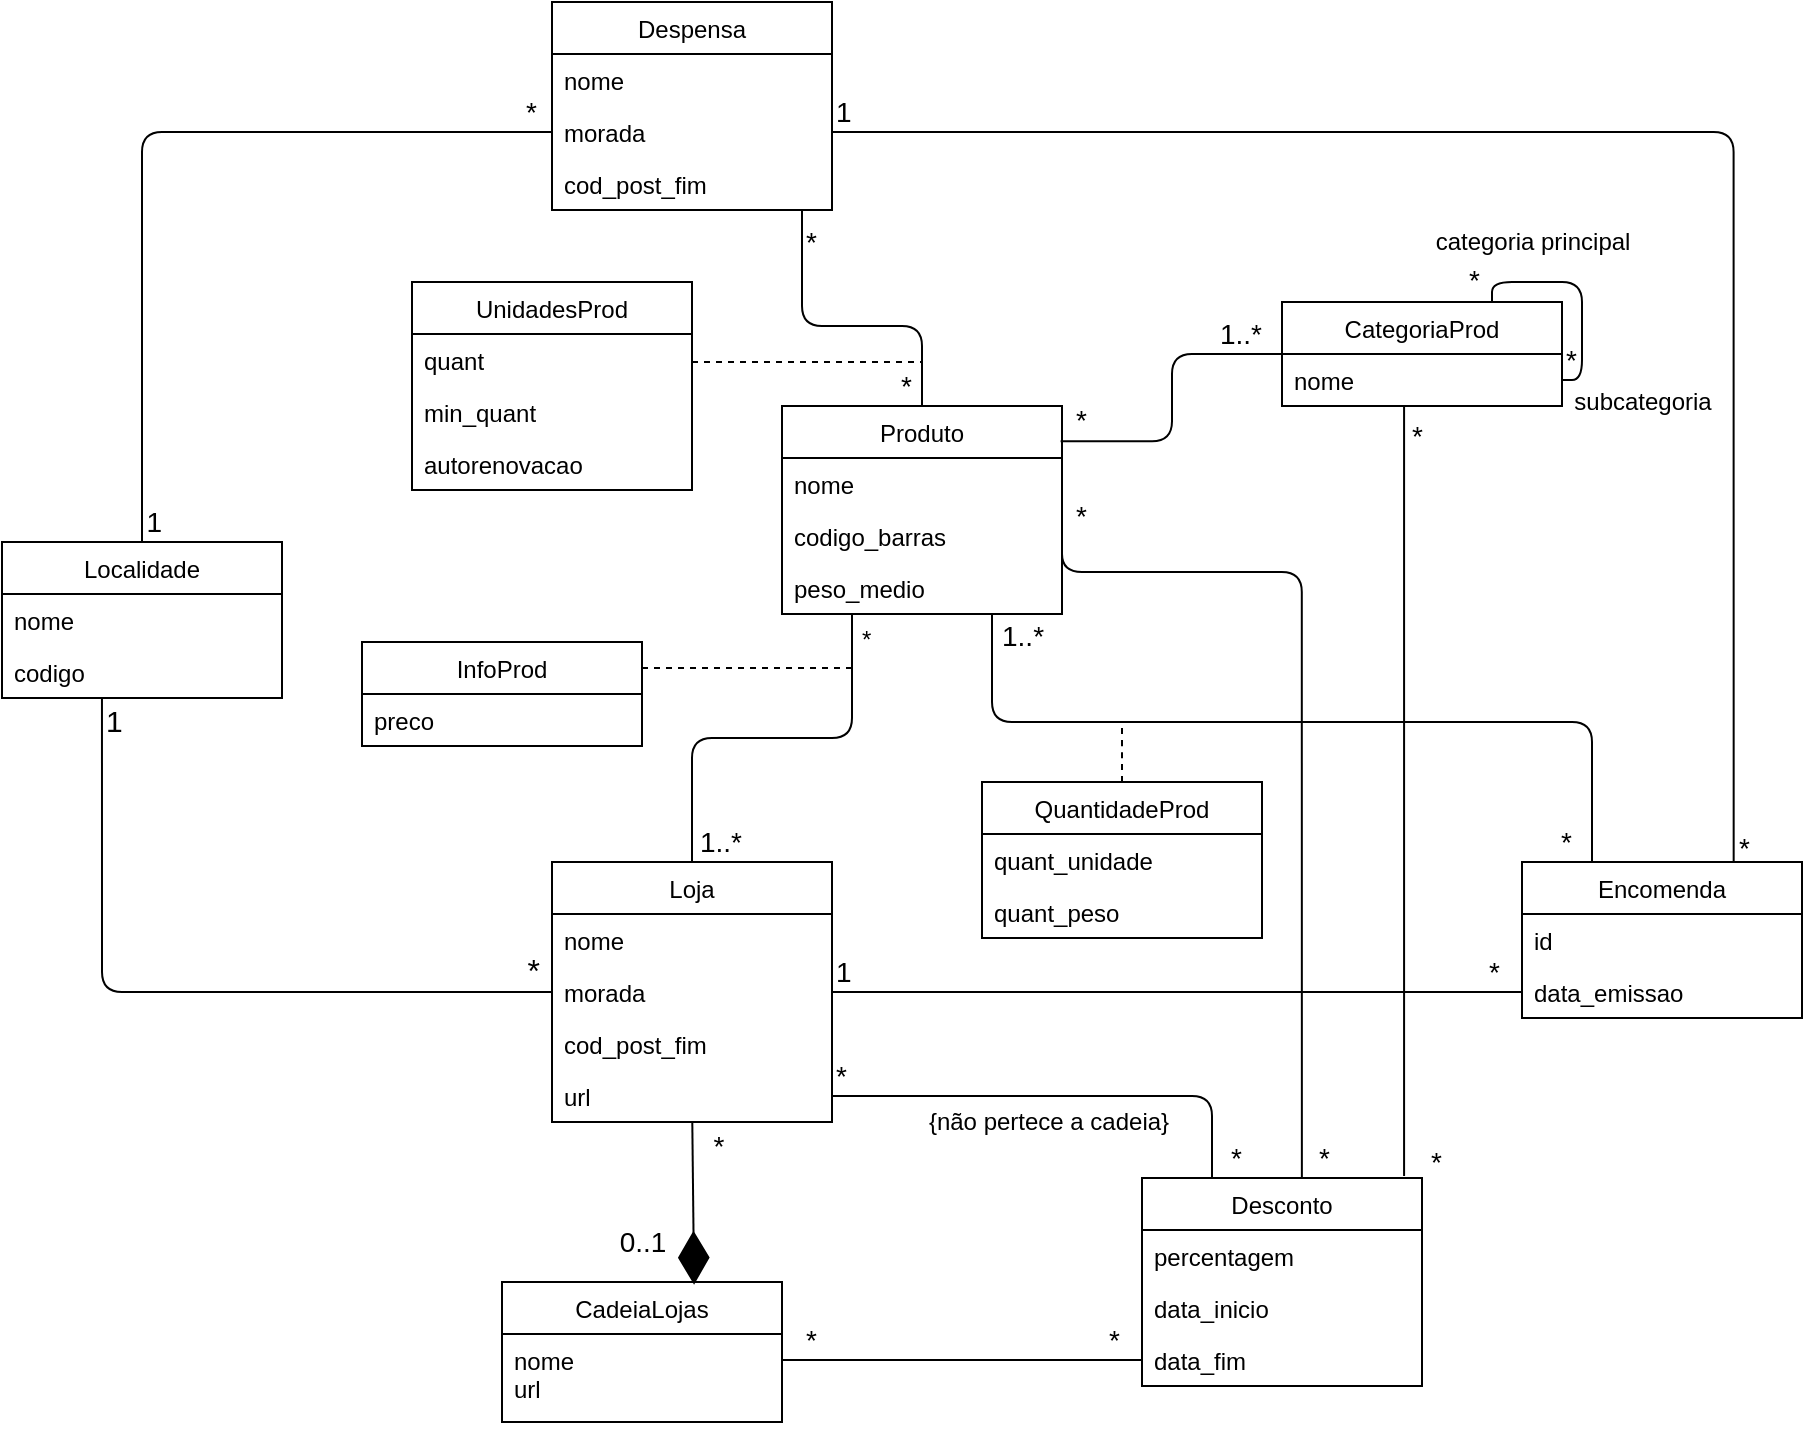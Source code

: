<mxfile version="12.9.6" type="device"><diagram id="NanaHzRunJj8A8PvhGb_" name="Page-1"><mxGraphModel dx="1422" dy="769" grid="1" gridSize="10" guides="1" tooltips="1" connect="1" arrows="1" fold="1" page="1" pageScale="1" pageWidth="850" pageHeight="1100" math="0" shadow="0"><root><mxCell id="0"/><mxCell id="1" parent="0"/><mxCell id="kU6I7T1TQLpMR4Gxgny1-58" value="" style="endArrow=none;html=1;edgeStyle=orthogonalEdgeStyle;entryX=0.5;entryY=0;entryDx=0;entryDy=0;exitX=0;exitY=0.5;exitDx=0;exitDy=0;labelBackgroundColor=none;" parent="1" source="kU6I7T1TQLpMR4Gxgny1-11" target="kU6I7T1TQLpMR4Gxgny1-1" edge="1"><mxGeometry relative="1" as="geometry"><mxPoint x="200" y="120" as="sourcePoint"/><mxPoint x="173" y="210" as="targetPoint"/></mxGeometry></mxCell><mxCell id="kU6I7T1TQLpMR4Gxgny1-59" value="&lt;font style=&quot;font-size: 14px&quot;&gt;*&lt;/font&gt;" style="resizable=0;html=1;align=left;verticalAlign=bottom;labelBackgroundColor=none;fontSize=10;" parent="kU6I7T1TQLpMR4Gxgny1-58" connectable="0" vertex="1"><mxGeometry x="-1" relative="1" as="geometry"><mxPoint x="-15" as="offset"/></mxGeometry></mxCell><mxCell id="kU6I7T1TQLpMR4Gxgny1-60" value="&lt;font style=&quot;font-size: 14px&quot;&gt;1&lt;/font&gt;" style="resizable=0;html=1;align=right;verticalAlign=bottom;labelBackgroundColor=none;fontSize=10;" parent="kU6I7T1TQLpMR4Gxgny1-58" connectable="0" vertex="1"><mxGeometry x="1" relative="1" as="geometry"><mxPoint x="10" as="offset"/></mxGeometry></mxCell><mxCell id="kU6I7T1TQLpMR4Gxgny1-63" value="" style="endArrow=none;html=1;edgeStyle=orthogonalEdgeStyle;entryX=0.5;entryY=0;entryDx=0;entryDy=0;labelBackgroundColor=none;" parent="1" source="kU6I7T1TQLpMR4Gxgny1-13" target="kU6I7T1TQLpMR4Gxgny1-21" edge="1"><mxGeometry relative="1" as="geometry"><mxPoint x="230" y="200" as="sourcePoint"/><mxPoint x="390" y="200" as="targetPoint"/><Array as="points"><mxPoint x="400" y="162"/><mxPoint x="460" y="162"/></Array></mxGeometry></mxCell><mxCell id="kU6I7T1TQLpMR4Gxgny1-64" value="&lt;div style=&quot;font-size: 14px&quot;&gt;&lt;font style=&quot;font-size: 14px&quot;&gt;*&lt;/font&gt;&lt;/div&gt;" style="resizable=0;html=1;align=left;verticalAlign=bottom;labelBackgroundColor=none;fontSize=10;" parent="kU6I7T1TQLpMR4Gxgny1-63" connectable="0" vertex="1"><mxGeometry x="-1" relative="1" as="geometry"><mxPoint y="26" as="offset"/></mxGeometry></mxCell><mxCell id="kU6I7T1TQLpMR4Gxgny1-65" value="&lt;font style=&quot;font-size: 14px&quot;&gt;*&lt;/font&gt;" style="resizable=0;html=1;align=right;verticalAlign=bottom;labelBackgroundColor=none;fontSize=10;" parent="kU6I7T1TQLpMR4Gxgny1-63" connectable="0" vertex="1"><mxGeometry x="1" relative="1" as="geometry"><mxPoint x="-5" as="offset"/></mxGeometry></mxCell><mxCell id="kU6I7T1TQLpMR4Gxgny1-69" value="" style="endArrow=none;html=1;edgeStyle=orthogonalEdgeStyle;exitX=1;exitY=0.5;exitDx=0;exitDy=0;entryX=0.756;entryY=0.004;entryDx=0;entryDy=0;entryPerimeter=0;labelBackgroundColor=none;" parent="1" source="kU6I7T1TQLpMR4Gxgny1-11" target="kU6I7T1TQLpMR4Gxgny1-53" edge="1"><mxGeometry relative="1" as="geometry"><mxPoint x="240" y="240" as="sourcePoint"/><mxPoint x="866" y="428" as="targetPoint"/></mxGeometry></mxCell><mxCell id="kU6I7T1TQLpMR4Gxgny1-70" value="&lt;font style=&quot;font-size: 14px&quot;&gt;1&lt;/font&gt;" style="resizable=0;html=1;align=left;verticalAlign=bottom;labelBackgroundColor=none;fontSize=10;" parent="kU6I7T1TQLpMR4Gxgny1-69" connectable="0" vertex="1"><mxGeometry x="-1" relative="1" as="geometry"/></mxCell><mxCell id="kU6I7T1TQLpMR4Gxgny1-71" value="&lt;font style=&quot;font-size: 14px&quot;&gt;*&lt;/font&gt;" style="resizable=0;html=1;align=right;verticalAlign=bottom;labelBackgroundColor=none;fontSize=10;" parent="kU6I7T1TQLpMR4Gxgny1-69" connectable="0" vertex="1"><mxGeometry x="1" relative="1" as="geometry"><mxPoint x="9" y="3" as="offset"/></mxGeometry></mxCell><mxCell id="kU6I7T1TQLpMR4Gxgny1-73" value="" style="endArrow=none;html=1;edgeStyle=orthogonalEdgeStyle;entryX=0;entryY=0.5;entryDx=0;entryDy=0;exitX=0.995;exitY=0.169;exitDx=0;exitDy=0;exitPerimeter=0;labelBackgroundColor=none;" parent="1" source="kU6I7T1TQLpMR4Gxgny1-21" target="kU6I7T1TQLpMR4Gxgny1-16" edge="1"><mxGeometry relative="1" as="geometry"><mxPoint x="440" y="360" as="sourcePoint"/><mxPoint x="450" y="380" as="targetPoint"/></mxGeometry></mxCell><mxCell id="kU6I7T1TQLpMR4Gxgny1-74" value="&lt;font style=&quot;font-size: 14px&quot;&gt;*&lt;/font&gt;" style="resizable=0;html=1;align=left;verticalAlign=bottom;labelBackgroundColor=none;fontSize=10;" parent="kU6I7T1TQLpMR4Gxgny1-73" connectable="0" vertex="1"><mxGeometry x="-1" relative="1" as="geometry"><mxPoint x="5.7" as="offset"/></mxGeometry></mxCell><mxCell id="kU6I7T1TQLpMR4Gxgny1-75" value="&lt;font style=&quot;font-size: 14px&quot;&gt;1..*&lt;/font&gt;" style="resizable=0;html=1;align=right;verticalAlign=bottom;labelBackgroundColor=none;fontSize=10;" parent="kU6I7T1TQLpMR4Gxgny1-73" connectable="0" vertex="1"><mxGeometry x="1" relative="1" as="geometry"><mxPoint x="-9.97" as="offset"/></mxGeometry></mxCell><mxCell id="kU6I7T1TQLpMR4Gxgny1-76" value="" style="endArrow=none;html=1;edgeStyle=orthogonalEdgeStyle;entryX=0.5;entryY=0;entryDx=0;entryDy=0;labelBackgroundColor=none;exitX=0.25;exitY=1;exitDx=0;exitDy=0;" parent="1" source="kU6I7T1TQLpMR4Gxgny1-21" target="kU6I7T1TQLpMR4Gxgny1-43" edge="1"><mxGeometry relative="1" as="geometry"><mxPoint x="421" y="320" as="sourcePoint"/><mxPoint x="280" y="390" as="targetPoint"/></mxGeometry></mxCell><mxCell id="kU6I7T1TQLpMR4Gxgny1-77" value="&lt;div style=&quot;font-size: 12px;&quot;&gt;&lt;font style=&quot;font-size: 12px;&quot;&gt;*&lt;/font&gt;&lt;/div&gt;" style="resizable=0;html=1;align=left;verticalAlign=bottom;labelBackgroundColor=none;fontSize=12;" parent="kU6I7T1TQLpMR4Gxgny1-76" connectable="0" vertex="1"><mxGeometry x="-1" relative="1" as="geometry"><mxPoint x="2.86" y="21.3" as="offset"/></mxGeometry></mxCell><mxCell id="kU6I7T1TQLpMR4Gxgny1-78" value="&lt;font style=&quot;font-size: 14px&quot;&gt;1..*&lt;/font&gt;" style="resizable=0;html=1;align=right;verticalAlign=bottom;labelBackgroundColor=none;fontSize=10;" parent="kU6I7T1TQLpMR4Gxgny1-76" connectable="0" vertex="1"><mxGeometry x="1" relative="1" as="geometry"><mxPoint x="25" as="offset"/></mxGeometry></mxCell><mxCell id="kU6I7T1TQLpMR4Gxgny1-79" value="" style="endArrow=none;html=1;edgeStyle=orthogonalEdgeStyle;entryX=0.25;entryY=0;entryDx=0;entryDy=0;labelBackgroundColor=none;exitX=0.75;exitY=1;exitDx=0;exitDy=0;" parent="1" source="kU6I7T1TQLpMR4Gxgny1-21" target="kU6I7T1TQLpMR4Gxgny1-53" edge="1"><mxGeometry relative="1" as="geometry"><mxPoint x="470" y="310" as="sourcePoint"/><mxPoint x="590" y="590" as="targetPoint"/><Array as="points"><mxPoint x="495" y="360"/><mxPoint x="795" y="360"/></Array></mxGeometry></mxCell><mxCell id="kU6I7T1TQLpMR4Gxgny1-80" value="&lt;font style=&quot;font-size: 14px&quot;&gt;1..*&lt;/font&gt;" style="resizable=0;html=1;align=left;verticalAlign=bottom;labelBackgroundColor=none;fontSize=10;" parent="kU6I7T1TQLpMR4Gxgny1-79" connectable="0" vertex="1"><mxGeometry x="-1" relative="1" as="geometry"><mxPoint x="2.92" y="21.43" as="offset"/></mxGeometry></mxCell><mxCell id="kU6I7T1TQLpMR4Gxgny1-81" value="&lt;font style=&quot;font-size: 14px&quot;&gt;*&lt;/font&gt;" style="resizable=0;html=1;align=right;verticalAlign=bottom;labelBackgroundColor=none;fontSize=10;" parent="kU6I7T1TQLpMR4Gxgny1-79" connectable="0" vertex="1"><mxGeometry x="1" relative="1" as="geometry"><mxPoint x="-9.83" as="offset"/></mxGeometry></mxCell><mxCell id="kU6I7T1TQLpMR4Gxgny1-85" value="&lt;div&gt;categoria principal&lt;/div&gt;" style="text;html=1;align=center;verticalAlign=middle;resizable=0;points=[];autosize=1;labelBackgroundColor=none;" parent="1" vertex="1"><mxGeometry x="710" y="110" width="110" height="20" as="geometry"/></mxCell><mxCell id="kU6I7T1TQLpMR4Gxgny1-86" value="&lt;div&gt;subcategoria&lt;/div&gt;" style="text;html=1;align=center;verticalAlign=middle;resizable=0;points=[];autosize=1;labelBackgroundColor=none;" parent="1" vertex="1"><mxGeometry x="780" y="190" width="80" height="20" as="geometry"/></mxCell><mxCell id="kU6I7T1TQLpMR4Gxgny1-87" value="" style="endArrow=none;html=1;edgeStyle=orthogonalEdgeStyle;entryX=0;entryY=0.5;entryDx=0;entryDy=0;exitX=0.357;exitY=1.005;exitDx=0;exitDy=0;exitPerimeter=0;labelBackgroundColor=none;" parent="1" source="kU6I7T1TQLpMR4Gxgny1-4" target="kU6I7T1TQLpMR4Gxgny1-45" edge="1"><mxGeometry relative="1" as="geometry"><mxPoint x="10" y="460" as="sourcePoint"/><mxPoint x="170" y="460" as="targetPoint"/></mxGeometry></mxCell><mxCell id="kU6I7T1TQLpMR4Gxgny1-88" value="1" style="resizable=0;html=1;align=left;verticalAlign=bottom;labelBackgroundColor=none;fontSize=15;" parent="kU6I7T1TQLpMR4Gxgny1-87" connectable="0" vertex="1"><mxGeometry x="-1" relative="1" as="geometry"><mxPoint y="21.87" as="offset"/></mxGeometry></mxCell><mxCell id="kU6I7T1TQLpMR4Gxgny1-89" value="*" style="resizable=0;html=1;align=right;verticalAlign=bottom;labelBackgroundColor=none;fontSize=16;" parent="kU6I7T1TQLpMR4Gxgny1-87" connectable="0" vertex="1"><mxGeometry x="1" relative="1" as="geometry"><mxPoint x="-5.13" as="offset"/></mxGeometry></mxCell><mxCell id="kU6I7T1TQLpMR4Gxgny1-92" value="" style="endArrow=diamondThin;endFill=1;endSize=24;html=1;entryX=0.686;entryY=0.019;entryDx=0;entryDy=0;entryPerimeter=0;labelBackgroundColor=none;" parent="1" source="kU6I7T1TQLpMR4Gxgny1-47" target="kU6I7T1TQLpMR4Gxgny1-48" edge="1"><mxGeometry width="160" relative="1" as="geometry"><mxPoint x="300" y="630" as="sourcePoint"/><mxPoint x="460" y="630" as="targetPoint"/></mxGeometry></mxCell><mxCell id="kU6I7T1TQLpMR4Gxgny1-93" value="&lt;font style=&quot;font-size: 14px&quot;&gt;*&lt;/font&gt;" style="text;html=1;align=center;verticalAlign=middle;resizable=0;points=[];labelBackgroundColor=none;" parent="kU6I7T1TQLpMR4Gxgny1-92" vertex="1" connectable="0"><mxGeometry x="-0.777" y="-1" relative="1" as="geometry"><mxPoint x="13.36" y="2.78" as="offset"/></mxGeometry></mxCell><mxCell id="kU6I7T1TQLpMR4Gxgny1-21" value="Produto" style="swimlane;fontStyle=0;childLayout=stackLayout;horizontal=1;startSize=26;fillColor=none;horizontalStack=0;resizeParent=1;resizeParentMax=0;resizeLast=0;collapsible=1;marginBottom=0;labelBackgroundColor=none;" parent="1" vertex="1"><mxGeometry x="390" y="202" width="140" height="104" as="geometry"/></mxCell><mxCell id="kU6I7T1TQLpMR4Gxgny1-22" value="nome" style="text;strokeColor=none;fillColor=none;align=left;verticalAlign=top;spacingLeft=4;spacingRight=4;overflow=hidden;rotatable=0;points=[[0,0.5],[1,0.5]];portConstraint=eastwest;labelBackgroundColor=none;" parent="kU6I7T1TQLpMR4Gxgny1-21" vertex="1"><mxGeometry y="26" width="140" height="26" as="geometry"/></mxCell><mxCell id="kU6I7T1TQLpMR4Gxgny1-23" value="codigo_barras" style="text;strokeColor=none;fillColor=none;align=left;verticalAlign=top;spacingLeft=4;spacingRight=4;overflow=hidden;rotatable=0;points=[[0,0.5],[1,0.5]];portConstraint=eastwest;labelBackgroundColor=none;" parent="kU6I7T1TQLpMR4Gxgny1-21" vertex="1"><mxGeometry y="52" width="140" height="26" as="geometry"/></mxCell><mxCell id="KwdPbb4MOU_tHnK5E8S7-15" value="peso_medio" style="text;strokeColor=none;fillColor=none;align=left;verticalAlign=top;spacingLeft=4;spacingRight=4;overflow=hidden;rotatable=0;points=[[0,0.5],[1,0.5]];portConstraint=eastwest;labelBackgroundColor=none;" vertex="1" parent="kU6I7T1TQLpMR4Gxgny1-21"><mxGeometry y="78" width="140" height="26" as="geometry"/></mxCell><mxCell id="kU6I7T1TQLpMR4Gxgny1-94" value="&lt;font style=&quot;font-size: 14px&quot;&gt;0..1&lt;/font&gt;" style="text;html=1;align=center;verticalAlign=middle;resizable=0;points=[];autosize=1;labelBackgroundColor=none;" parent="1" vertex="1"><mxGeometry x="300" y="610" width="40" height="20" as="geometry"/></mxCell><mxCell id="kU6I7T1TQLpMR4Gxgny1-95" value="" style="endArrow=none;html=1;edgeStyle=orthogonalEdgeStyle;exitX=1;exitY=0.5;exitDx=0;exitDy=0;entryX=0.25;entryY=0;entryDx=0;entryDy=0;labelBackgroundColor=none;" parent="1" source="kU6I7T1TQLpMR4Gxgny1-47" target="kU6I7T1TQLpMR4Gxgny1-25" edge="1"><mxGeometry relative="1" as="geometry"><mxPoint x="520" y="550" as="sourcePoint"/><mxPoint x="680" y="550" as="targetPoint"/></mxGeometry></mxCell><mxCell id="kU6I7T1TQLpMR4Gxgny1-96" value="&lt;font style=&quot;font-size: 14px&quot;&gt;*&lt;/font&gt;" style="resizable=0;html=1;align=left;verticalAlign=bottom;labelBackgroundColor=none;fontSize=10;" parent="kU6I7T1TQLpMR4Gxgny1-95" connectable="0" vertex="1"><mxGeometry x="-1" relative="1" as="geometry"><mxPoint as="offset"/></mxGeometry></mxCell><mxCell id="kU6I7T1TQLpMR4Gxgny1-97" value="&lt;font style=&quot;font-size: 14px&quot;&gt;*&lt;/font&gt;" style="resizable=0;html=1;align=right;verticalAlign=bottom;labelBackgroundColor=none;fontSize=10;" parent="kU6I7T1TQLpMR4Gxgny1-95" connectable="0" vertex="1"><mxGeometry x="1" relative="1" as="geometry"><mxPoint x="15" as="offset"/></mxGeometry></mxCell><mxCell id="kU6I7T1TQLpMR4Gxgny1-98" value="" style="endArrow=none;html=1;edgeStyle=orthogonalEdgeStyle;exitX=1;exitY=0.5;exitDx=0;exitDy=0;entryX=0;entryY=0.5;entryDx=0;entryDy=0;labelBackgroundColor=none;" parent="1" source="kU6I7T1TQLpMR4Gxgny1-45" target="kU6I7T1TQLpMR4Gxgny1-55" edge="1"><mxGeometry relative="1" as="geometry"><mxPoint x="480" y="530" as="sourcePoint"/><mxPoint x="640" y="530" as="targetPoint"/></mxGeometry></mxCell><mxCell id="kU6I7T1TQLpMR4Gxgny1-99" value="&lt;font style=&quot;font-size: 14px&quot;&gt;1&lt;/font&gt;" style="resizable=0;html=1;align=left;verticalAlign=bottom;labelBackgroundColor=none;fontSize=10;" parent="kU6I7T1TQLpMR4Gxgny1-98" connectable="0" vertex="1"><mxGeometry x="-1" relative="1" as="geometry"/></mxCell><mxCell id="kU6I7T1TQLpMR4Gxgny1-100" value="&lt;font style=&quot;font-size: 14px&quot;&gt;*&lt;/font&gt;" style="resizable=0;html=1;align=right;verticalAlign=bottom;labelBackgroundColor=none;fontSize=10;" parent="kU6I7T1TQLpMR4Gxgny1-98" connectable="0" vertex="1"><mxGeometry x="1" relative="1" as="geometry"><mxPoint x="-10.14" as="offset"/></mxGeometry></mxCell><mxCell id="kU6I7T1TQLpMR4Gxgny1-102" value="{não pertece a cadeia}" style="text;html=1;align=center;verticalAlign=middle;resizable=0;points=[];autosize=1;labelBackgroundColor=none;" parent="1" vertex="1"><mxGeometry x="453" y="550" width="140" height="20" as="geometry"/></mxCell><mxCell id="kU6I7T1TQLpMR4Gxgny1-103" value="" style="endArrow=none;html=1;edgeStyle=orthogonalEdgeStyle;entryX=0;entryY=0.5;entryDx=0;entryDy=0;labelBackgroundColor=none;" parent="1" target="kU6I7T1TQLpMR4Gxgny1-28" edge="1"><mxGeometry relative="1" as="geometry"><mxPoint x="390" y="679" as="sourcePoint"/><mxPoint x="480" y="670" as="targetPoint"/><Array as="points"><mxPoint x="390" y="679"/></Array></mxGeometry></mxCell><mxCell id="kU6I7T1TQLpMR4Gxgny1-104" value="&lt;font style=&quot;font-size: 14px&quot;&gt;*&lt;/font&gt;" style="resizable=0;html=1;align=left;verticalAlign=bottom;labelBackgroundColor=none;fontSize=10;" parent="kU6I7T1TQLpMR4Gxgny1-103" connectable="0" vertex="1"><mxGeometry x="-1" relative="1" as="geometry"><mxPoint x="10" as="offset"/></mxGeometry></mxCell><mxCell id="kU6I7T1TQLpMR4Gxgny1-105" value="&lt;font style=&quot;font-size: 14px&quot;&gt;*&lt;/font&gt;" style="resizable=0;html=1;align=right;verticalAlign=bottom;labelBackgroundColor=none;fontSize=10;" parent="kU6I7T1TQLpMR4Gxgny1-103" connectable="0" vertex="1"><mxGeometry x="1" relative="1" as="geometry"><mxPoint x="-10.29" as="offset"/></mxGeometry></mxCell><mxCell id="kU6I7T1TQLpMR4Gxgny1-106" value="" style="endArrow=none;html=1;edgeStyle=orthogonalEdgeStyle;exitX=1;exitY=0.5;exitDx=0;exitDy=0;entryX=0.571;entryY=0;entryDx=0;entryDy=0;entryPerimeter=0;labelBackgroundColor=none;" parent="1" source="kU6I7T1TQLpMR4Gxgny1-23" target="kU6I7T1TQLpMR4Gxgny1-25" edge="1"><mxGeometry relative="1" as="geometry"><mxPoint x="540" y="430" as="sourcePoint"/><mxPoint x="700" y="430" as="targetPoint"/><Array as="points"><mxPoint x="650" y="285"/></Array></mxGeometry></mxCell><mxCell id="kU6I7T1TQLpMR4Gxgny1-107" value="&lt;font style=&quot;font-size: 14px&quot;&gt;*&lt;/font&gt;" style="resizable=0;html=1;align=left;verticalAlign=bottom;labelBackgroundColor=none;fontSize=10;" parent="kU6I7T1TQLpMR4Gxgny1-106" connectable="0" vertex="1"><mxGeometry x="-1" relative="1" as="geometry"><mxPoint x="5" as="offset"/></mxGeometry></mxCell><mxCell id="kU6I7T1TQLpMR4Gxgny1-108" value="&lt;font style=&quot;font-size: 14px&quot;&gt;*&lt;/font&gt;" style="resizable=0;html=1;align=right;verticalAlign=bottom;labelBackgroundColor=none;fontSize=10;" parent="kU6I7T1TQLpMR4Gxgny1-106" connectable="0" vertex="1"><mxGeometry x="1" relative="1" as="geometry"><mxPoint x="15" as="offset"/></mxGeometry></mxCell><mxCell id="kU6I7T1TQLpMR4Gxgny1-109" value="" style="endArrow=none;html=1;edgeStyle=orthogonalEdgeStyle;entryX=0.936;entryY=-0.01;entryDx=0;entryDy=0;entryPerimeter=0;exitX=0.436;exitY=0.984;exitDx=0;exitDy=0;exitPerimeter=0;labelBackgroundColor=none;" parent="1" source="kU6I7T1TQLpMR4Gxgny1-17" target="kU6I7T1TQLpMR4Gxgny1-25" edge="1"><mxGeometry relative="1" as="geometry"><mxPoint x="680" y="230" as="sourcePoint"/><mxPoint x="710" y="540" as="targetPoint"/><Array as="points"/></mxGeometry></mxCell><mxCell id="kU6I7T1TQLpMR4Gxgny1-110" value="&lt;font style=&quot;font-size: 14px&quot;&gt;*&lt;/font&gt;" style="resizable=0;html=1;align=left;verticalAlign=bottom;labelBackgroundColor=none;fontSize=10;" parent="kU6I7T1TQLpMR4Gxgny1-109" connectable="0" vertex="1"><mxGeometry x="-1" relative="1" as="geometry"><mxPoint x="2" y="25.49" as="offset"/></mxGeometry></mxCell><mxCell id="kU6I7T1TQLpMR4Gxgny1-111" value="&lt;font style=&quot;font-size: 14px&quot;&gt;*&lt;/font&gt;" style="resizable=0;html=1;align=right;verticalAlign=bottom;labelBackgroundColor=none;fontSize=10;" parent="kU6I7T1TQLpMR4Gxgny1-109" connectable="0" vertex="1"><mxGeometry x="1" relative="1" as="geometry"><mxPoint x="18.96" y="3.1" as="offset"/></mxGeometry></mxCell><mxCell id="kU6I7T1TQLpMR4Gxgny1-114" value="" style="endArrow=none;html=1;edgeStyle=orthogonalEdgeStyle;strokeColor=#000000;dashed=1;labelBackgroundColor=none;" parent="1" source="kU6I7T1TQLpMR4Gxgny1-35" edge="1"><mxGeometry relative="1" as="geometry"><mxPoint x="300" y="180" as="sourcePoint"/><mxPoint x="460" y="180" as="targetPoint"/><Array as="points"><mxPoint x="370" y="180"/><mxPoint x="370" y="180"/></Array></mxGeometry></mxCell><mxCell id="kU6I7T1TQLpMR4Gxgny1-115" value="" style="resizable=0;html=1;align=left;verticalAlign=bottom;labelBackgroundColor=none;fontSize=10;" parent="kU6I7T1TQLpMR4Gxgny1-114" connectable="0" vertex="1"><mxGeometry x="-1" relative="1" as="geometry"/></mxCell><mxCell id="kU6I7T1TQLpMR4Gxgny1-116" value="" style="resizable=0;html=1;align=right;verticalAlign=bottom;labelBackgroundColor=none;fontSize=10;" parent="kU6I7T1TQLpMR4Gxgny1-114" connectable="0" vertex="1"><mxGeometry x="1" relative="1" as="geometry"/></mxCell><mxCell id="kU6I7T1TQLpMR4Gxgny1-120" value="" style="endArrow=none;html=1;edgeStyle=orthogonalEdgeStyle;dashed=1;strokeColor=#000000;exitX=0.5;exitY=0;exitDx=0;exitDy=0;labelBackgroundColor=none;" parent="1" source="KwdPbb4MOU_tHnK5E8S7-11" edge="1"><mxGeometry relative="1" as="geometry"><mxPoint x="430" y="350" as="sourcePoint"/><mxPoint x="560" y="360" as="targetPoint"/></mxGeometry></mxCell><mxCell id="kU6I7T1TQLpMR4Gxgny1-121" value="" style="resizable=0;html=1;align=left;verticalAlign=bottom;labelBackgroundColor=none;fontSize=10;" parent="kU6I7T1TQLpMR4Gxgny1-120" connectable="0" vertex="1"><mxGeometry x="-1" relative="1" as="geometry"/></mxCell><mxCell id="kU6I7T1TQLpMR4Gxgny1-122" value="" style="resizable=0;html=1;align=right;verticalAlign=bottom;labelBackgroundColor=none;fontSize=10;" parent="kU6I7T1TQLpMR4Gxgny1-120" connectable="0" vertex="1"><mxGeometry x="1" relative="1" as="geometry"/></mxCell><mxCell id="kU6I7T1TQLpMR4Gxgny1-9" value="Despensa" style="swimlane;fontStyle=0;childLayout=stackLayout;horizontal=1;startSize=26;fillColor=none;horizontalStack=0;resizeParent=1;resizeParentMax=0;resizeLast=0;collapsible=1;marginBottom=0;labelBackgroundColor=none;" parent="1" vertex="1"><mxGeometry x="275" width="140" height="104" as="geometry"/></mxCell><mxCell id="kU6I7T1TQLpMR4Gxgny1-10" value="nome" style="text;strokeColor=none;fillColor=none;align=left;verticalAlign=top;spacingLeft=4;spacingRight=4;overflow=hidden;rotatable=0;points=[[0,0.5],[1,0.5]];portConstraint=eastwest;labelBackgroundColor=none;" parent="kU6I7T1TQLpMR4Gxgny1-9" vertex="1"><mxGeometry y="26" width="140" height="26" as="geometry"/></mxCell><mxCell id="kU6I7T1TQLpMR4Gxgny1-11" value="morada" style="text;strokeColor=none;fillColor=none;align=left;verticalAlign=top;spacingLeft=4;spacingRight=4;overflow=hidden;rotatable=0;points=[[0,0.5],[1,0.5]];portConstraint=eastwest;labelBackgroundColor=none;" parent="kU6I7T1TQLpMR4Gxgny1-9" vertex="1"><mxGeometry y="52" width="140" height="26" as="geometry"/></mxCell><mxCell id="kU6I7T1TQLpMR4Gxgny1-13" value="cod_post_fim" style="text;strokeColor=none;fillColor=none;align=left;verticalAlign=top;spacingLeft=4;spacingRight=4;overflow=hidden;rotatable=0;points=[[0,0.5],[1,0.5]];portConstraint=eastwest;labelBackgroundColor=none;" parent="kU6I7T1TQLpMR4Gxgny1-9" vertex="1"><mxGeometry y="78" width="140" height="26" as="geometry"/></mxCell><mxCell id="kU6I7T1TQLpMR4Gxgny1-43" value="Loja" style="swimlane;fontStyle=0;childLayout=stackLayout;horizontal=1;startSize=26;fillColor=none;horizontalStack=0;resizeParent=1;resizeParentMax=0;resizeLast=0;collapsible=1;marginBottom=0;labelBackgroundColor=none;" parent="1" vertex="1"><mxGeometry x="275" y="430" width="140" height="130" as="geometry"/></mxCell><mxCell id="kU6I7T1TQLpMR4Gxgny1-44" value="nome" style="text;strokeColor=none;fillColor=none;align=left;verticalAlign=top;spacingLeft=4;spacingRight=4;overflow=hidden;rotatable=0;points=[[0,0.5],[1,0.5]];portConstraint=eastwest;labelBackgroundColor=none;" parent="kU6I7T1TQLpMR4Gxgny1-43" vertex="1"><mxGeometry y="26" width="140" height="26" as="geometry"/></mxCell><mxCell id="kU6I7T1TQLpMR4Gxgny1-45" value="morada" style="text;strokeColor=none;fillColor=none;align=left;verticalAlign=top;spacingLeft=4;spacingRight=4;overflow=hidden;rotatable=0;points=[[0,0.5],[1,0.5]];portConstraint=eastwest;labelBackgroundColor=none;" parent="kU6I7T1TQLpMR4Gxgny1-43" vertex="1"><mxGeometry y="52" width="140" height="26" as="geometry"/></mxCell><mxCell id="kU6I7T1TQLpMR4Gxgny1-46" value="cod_post_fim" style="text;strokeColor=none;fillColor=none;align=left;verticalAlign=top;spacingLeft=4;spacingRight=4;overflow=hidden;rotatable=0;points=[[0,0.5],[1,0.5]];portConstraint=eastwest;labelBackgroundColor=none;" parent="kU6I7T1TQLpMR4Gxgny1-43" vertex="1"><mxGeometry y="78" width="140" height="26" as="geometry"/></mxCell><mxCell id="kU6I7T1TQLpMR4Gxgny1-47" value="url" style="text;strokeColor=none;fillColor=none;align=left;verticalAlign=top;spacingLeft=4;spacingRight=4;overflow=hidden;rotatable=0;points=[[0,0.5],[1,0.5]];portConstraint=eastwest;labelBackgroundColor=none;" parent="kU6I7T1TQLpMR4Gxgny1-43" vertex="1"><mxGeometry y="104" width="140" height="26" as="geometry"/></mxCell><mxCell id="KwdPbb4MOU_tHnK5E8S7-11" value="QuantidadeProd" style="swimlane;fontStyle=0;childLayout=stackLayout;horizontal=1;startSize=26;fillColor=none;horizontalStack=0;resizeParent=1;resizeParentMax=0;resizeLast=0;collapsible=1;marginBottom=0;labelBackgroundColor=none;" vertex="1" parent="1"><mxGeometry x="490" y="390" width="140" height="78" as="geometry"/></mxCell><mxCell id="KwdPbb4MOU_tHnK5E8S7-12" value="quant_unidade" style="text;strokeColor=none;fillColor=none;align=left;verticalAlign=top;spacingLeft=4;spacingRight=4;overflow=hidden;rotatable=0;points=[[0,0.5],[1,0.5]];portConstraint=eastwest;labelBackgroundColor=none;" vertex="1" parent="KwdPbb4MOU_tHnK5E8S7-11"><mxGeometry y="26" width="140" height="26" as="geometry"/></mxCell><mxCell id="KwdPbb4MOU_tHnK5E8S7-13" value="quant_peso" style="text;strokeColor=none;fillColor=none;align=left;verticalAlign=top;spacingLeft=4;spacingRight=4;overflow=hidden;rotatable=0;points=[[0,0.5],[1,0.5]];portConstraint=eastwest;labelBackgroundColor=none;" vertex="1" parent="KwdPbb4MOU_tHnK5E8S7-11"><mxGeometry y="52" width="140" height="26" as="geometry"/></mxCell><mxCell id="kU6I7T1TQLpMR4Gxgny1-48" value="CadeiaLojas" style="swimlane;fontStyle=0;childLayout=stackLayout;horizontal=1;startSize=26;fillColor=none;horizontalStack=0;resizeParent=1;resizeParentMax=0;resizeLast=0;collapsible=1;marginBottom=0;labelBackgroundColor=none;" parent="1" vertex="1"><mxGeometry x="250" y="640" width="140" height="70" as="geometry"/></mxCell><mxCell id="kU6I7T1TQLpMR4Gxgny1-49" value="nome&#xA;url&#xA;" style="text;strokeColor=none;fillColor=none;align=left;verticalAlign=top;spacingLeft=4;spacingRight=4;overflow=hidden;rotatable=0;points=[[0,0.5],[1,0.5]];portConstraint=eastwest;labelBackgroundColor=none;" parent="kU6I7T1TQLpMR4Gxgny1-48" vertex="1"><mxGeometry y="26" width="140" height="44" as="geometry"/></mxCell><mxCell id="kU6I7T1TQLpMR4Gxgny1-25" value="Desconto" style="swimlane;fontStyle=0;childLayout=stackLayout;horizontal=1;startSize=26;fillColor=none;horizontalStack=0;resizeParent=1;resizeParentMax=0;resizeLast=0;collapsible=1;marginBottom=0;labelBackgroundColor=none;" parent="1" vertex="1"><mxGeometry x="570" y="588" width="140" height="104" as="geometry"/></mxCell><mxCell id="kU6I7T1TQLpMR4Gxgny1-26" value="percentagem" style="text;strokeColor=none;fillColor=none;align=left;verticalAlign=top;spacingLeft=4;spacingRight=4;overflow=hidden;rotatable=0;points=[[0,0.5],[1,0.5]];portConstraint=eastwest;labelBackgroundColor=none;" parent="kU6I7T1TQLpMR4Gxgny1-25" vertex="1"><mxGeometry y="26" width="140" height="26" as="geometry"/></mxCell><mxCell id="kU6I7T1TQLpMR4Gxgny1-27" value="data_inicio" style="text;strokeColor=none;fillColor=none;align=left;verticalAlign=top;spacingLeft=4;spacingRight=4;overflow=hidden;rotatable=0;points=[[0,0.5],[1,0.5]];portConstraint=eastwest;labelBackgroundColor=none;" parent="kU6I7T1TQLpMR4Gxgny1-25" vertex="1"><mxGeometry y="52" width="140" height="26" as="geometry"/></mxCell><mxCell id="kU6I7T1TQLpMR4Gxgny1-28" value="data_fim" style="text;strokeColor=none;fillColor=none;align=left;verticalAlign=top;spacingLeft=4;spacingRight=4;overflow=hidden;rotatable=0;points=[[0,0.5],[1,0.5]];portConstraint=eastwest;labelBackgroundColor=none;" parent="kU6I7T1TQLpMR4Gxgny1-25" vertex="1"><mxGeometry y="78" width="140" height="26" as="geometry"/></mxCell><mxCell id="kU6I7T1TQLpMR4Gxgny1-53" value="Encomenda" style="swimlane;fontStyle=0;childLayout=stackLayout;horizontal=1;startSize=26;fillColor=none;horizontalStack=0;resizeParent=1;resizeParentMax=0;resizeLast=0;collapsible=1;marginBottom=0;labelBackgroundColor=none;" parent="1" vertex="1"><mxGeometry x="760" y="430" width="140" height="78" as="geometry"/></mxCell><mxCell id="kU6I7T1TQLpMR4Gxgny1-54" value="id" style="text;strokeColor=none;fillColor=none;align=left;verticalAlign=top;spacingLeft=4;spacingRight=4;overflow=hidden;rotatable=0;points=[[0,0.5],[1,0.5]];portConstraint=eastwest;labelBackgroundColor=none;" parent="kU6I7T1TQLpMR4Gxgny1-53" vertex="1"><mxGeometry y="26" width="140" height="26" as="geometry"/></mxCell><mxCell id="kU6I7T1TQLpMR4Gxgny1-55" value="data_emissao" style="text;strokeColor=none;fillColor=none;align=left;verticalAlign=top;spacingLeft=4;spacingRight=4;overflow=hidden;rotatable=0;points=[[0,0.5],[1,0.5]];portConstraint=eastwest;labelBackgroundColor=none;" parent="kU6I7T1TQLpMR4Gxgny1-53" vertex="1"><mxGeometry y="52" width="140" height="26" as="geometry"/></mxCell><mxCell id="kU6I7T1TQLpMR4Gxgny1-16" value="CategoriaProd" style="swimlane;fontStyle=0;childLayout=stackLayout;horizontal=1;startSize=26;fillColor=none;horizontalStack=0;resizeParent=1;resizeParentMax=0;resizeLast=0;collapsible=1;marginBottom=0;labelBackgroundColor=none;" parent="1" vertex="1"><mxGeometry x="640" y="150" width="140" height="52" as="geometry"/></mxCell><mxCell id="kU6I7T1TQLpMR4Gxgny1-17" value="nome" style="text;strokeColor=none;fillColor=none;align=left;verticalAlign=top;spacingLeft=4;spacingRight=4;overflow=hidden;rotatable=0;points=[[0,0.5],[1,0.5]];portConstraint=eastwest;labelBackgroundColor=none;" parent="kU6I7T1TQLpMR4Gxgny1-16" vertex="1"><mxGeometry y="26" width="140" height="26" as="geometry"/></mxCell><mxCell id="kU6I7T1TQLpMR4Gxgny1-82" value="" style="endArrow=none;html=1;edgeStyle=orthogonalEdgeStyle;exitX=1;exitY=0.5;exitDx=0;exitDy=0;entryX=0.75;entryY=0;entryDx=0;entryDy=0;labelBackgroundColor=none;" parent="kU6I7T1TQLpMR4Gxgny1-16" source="kU6I7T1TQLpMR4Gxgny1-17" target="kU6I7T1TQLpMR4Gxgny1-16" edge="1"><mxGeometry relative="1" as="geometry"><mxPoint x="50" y="117" as="sourcePoint"/><mxPoint x="180" y="117" as="targetPoint"/></mxGeometry></mxCell><mxCell id="kU6I7T1TQLpMR4Gxgny1-83" value="&lt;font style=&quot;font-size: 14px&quot;&gt;*&lt;/font&gt;" style="resizable=0;html=1;align=left;verticalAlign=bottom;labelBackgroundColor=none;fontSize=10;" parent="kU6I7T1TQLpMR4Gxgny1-82" connectable="0" vertex="1"><mxGeometry x="-1" relative="1" as="geometry"/></mxCell><mxCell id="kU6I7T1TQLpMR4Gxgny1-84" value="&lt;font style=&quot;font-size: 14px&quot;&gt;*&lt;/font&gt;" style="resizable=0;html=1;align=right;verticalAlign=bottom;labelBackgroundColor=none;fontSize=10;" parent="kU6I7T1TQLpMR4Gxgny1-82" connectable="0" vertex="1"><mxGeometry x="1" relative="1" as="geometry"><mxPoint x="-5.18" y="-0.17" as="offset"/></mxGeometry></mxCell><mxCell id="kU6I7T1TQLpMR4Gxgny1-34" value="UnidadesProd" style="swimlane;fontStyle=0;childLayout=stackLayout;horizontal=1;startSize=26;fillColor=none;horizontalStack=0;resizeParent=1;resizeParentMax=0;resizeLast=0;collapsible=1;marginBottom=0;labelBackgroundColor=none;" parent="1" vertex="1"><mxGeometry x="205" y="140" width="140" height="104" as="geometry"/></mxCell><mxCell id="kU6I7T1TQLpMR4Gxgny1-35" value="quant" style="text;strokeColor=none;fillColor=none;align=left;verticalAlign=top;spacingLeft=4;spacingRight=4;overflow=hidden;rotatable=0;points=[[0,0.5],[1,0.5]];portConstraint=eastwest;labelBackgroundColor=none;" parent="kU6I7T1TQLpMR4Gxgny1-34" vertex="1"><mxGeometry y="26" width="140" height="26" as="geometry"/></mxCell><mxCell id="kU6I7T1TQLpMR4Gxgny1-36" value="min_quant" style="text;strokeColor=none;fillColor=none;align=left;verticalAlign=top;spacingLeft=4;spacingRight=4;overflow=hidden;rotatable=0;points=[[0,0.5],[1,0.5]];portConstraint=eastwest;labelBackgroundColor=none;" parent="kU6I7T1TQLpMR4Gxgny1-34" vertex="1"><mxGeometry y="52" width="140" height="26" as="geometry"/></mxCell><mxCell id="kU6I7T1TQLpMR4Gxgny1-37" value="autorenovacao" style="text;strokeColor=none;fillColor=none;align=left;verticalAlign=top;spacingLeft=4;spacingRight=4;overflow=hidden;rotatable=0;points=[[0,0.5],[1,0.5]];portConstraint=eastwest;labelBackgroundColor=none;" parent="kU6I7T1TQLpMR4Gxgny1-34" vertex="1"><mxGeometry y="78" width="140" height="26" as="geometry"/></mxCell><mxCell id="kU6I7T1TQLpMR4Gxgny1-1" value="Localidade" style="swimlane;fontStyle=0;childLayout=stackLayout;horizontal=1;startSize=26;fillColor=none;horizontalStack=0;resizeParent=1;resizeParentMax=0;resizeLast=0;collapsible=1;marginBottom=0;labelBackgroundColor=none;" parent="1" vertex="1"><mxGeometry y="270" width="140" height="78" as="geometry"/></mxCell><mxCell id="kU6I7T1TQLpMR4Gxgny1-2" value="nome" style="text;strokeColor=none;fillColor=none;align=left;verticalAlign=top;spacingLeft=4;spacingRight=4;overflow=hidden;rotatable=0;points=[[0,0.5],[1,0.5]];portConstraint=eastwest;labelBackgroundColor=none;" parent="kU6I7T1TQLpMR4Gxgny1-1" vertex="1"><mxGeometry y="26" width="140" height="26" as="geometry"/></mxCell><mxCell id="kU6I7T1TQLpMR4Gxgny1-4" value="codigo" style="text;strokeColor=none;fillColor=none;align=left;verticalAlign=top;spacingLeft=4;spacingRight=4;overflow=hidden;rotatable=0;points=[[0,0.5],[1,0.5]];portConstraint=eastwest;labelBackgroundColor=none;" parent="kU6I7T1TQLpMR4Gxgny1-1" vertex="1"><mxGeometry y="52" width="140" height="26" as="geometry"/></mxCell><mxCell id="kU6I7T1TQLpMR4Gxgny1-29" value="InfoProd" style="swimlane;fontStyle=0;childLayout=stackLayout;horizontal=1;startSize=26;fillColor=none;horizontalStack=0;resizeParent=1;resizeParentMax=0;resizeLast=0;collapsible=1;marginBottom=0;labelBackgroundColor=none;" parent="1" vertex="1"><mxGeometry x="180" y="320" width="140" height="52" as="geometry"/></mxCell><mxCell id="kU6I7T1TQLpMR4Gxgny1-30" value="preco" style="text;strokeColor=none;fillColor=none;align=left;verticalAlign=top;spacingLeft=4;spacingRight=4;overflow=hidden;rotatable=0;points=[[0,0.5],[1,0.5]];portConstraint=eastwest;labelBackgroundColor=none;" parent="kU6I7T1TQLpMR4Gxgny1-29" vertex="1"><mxGeometry y="26" width="140" height="26" as="geometry"/></mxCell><mxCell id="kU6I7T1TQLpMR4Gxgny1-117" value="" style="endArrow=none;html=1;edgeStyle=orthogonalEdgeStyle;dashed=1;strokeColor=#000000;exitX=1;exitY=0.25;exitDx=0;exitDy=0;labelBackgroundColor=none;" parent="kU6I7T1TQLpMR4Gxgny1-29" source="kU6I7T1TQLpMR4Gxgny1-29" edge="1"><mxGeometry relative="1" as="geometry"><mxPoint x="146.0" y="13" as="sourcePoint"/><mxPoint x="246" y="13" as="targetPoint"/></mxGeometry></mxCell><mxCell id="kU6I7T1TQLpMR4Gxgny1-118" value="" style="resizable=0;html=1;align=left;verticalAlign=bottom;labelBackgroundColor=none;fontSize=10;" parent="kU6I7T1TQLpMR4Gxgny1-117" connectable="0" vertex="1"><mxGeometry x="-1" relative="1" as="geometry"/></mxCell><mxCell id="kU6I7T1TQLpMR4Gxgny1-119" value="" style="resizable=0;html=1;align=right;verticalAlign=bottom;labelBackgroundColor=none;fontSize=10;" parent="kU6I7T1TQLpMR4Gxgny1-117" connectable="0" vertex="1"><mxGeometry x="1" relative="1" as="geometry"/></mxCell></root></mxGraphModel></diagram></mxfile>